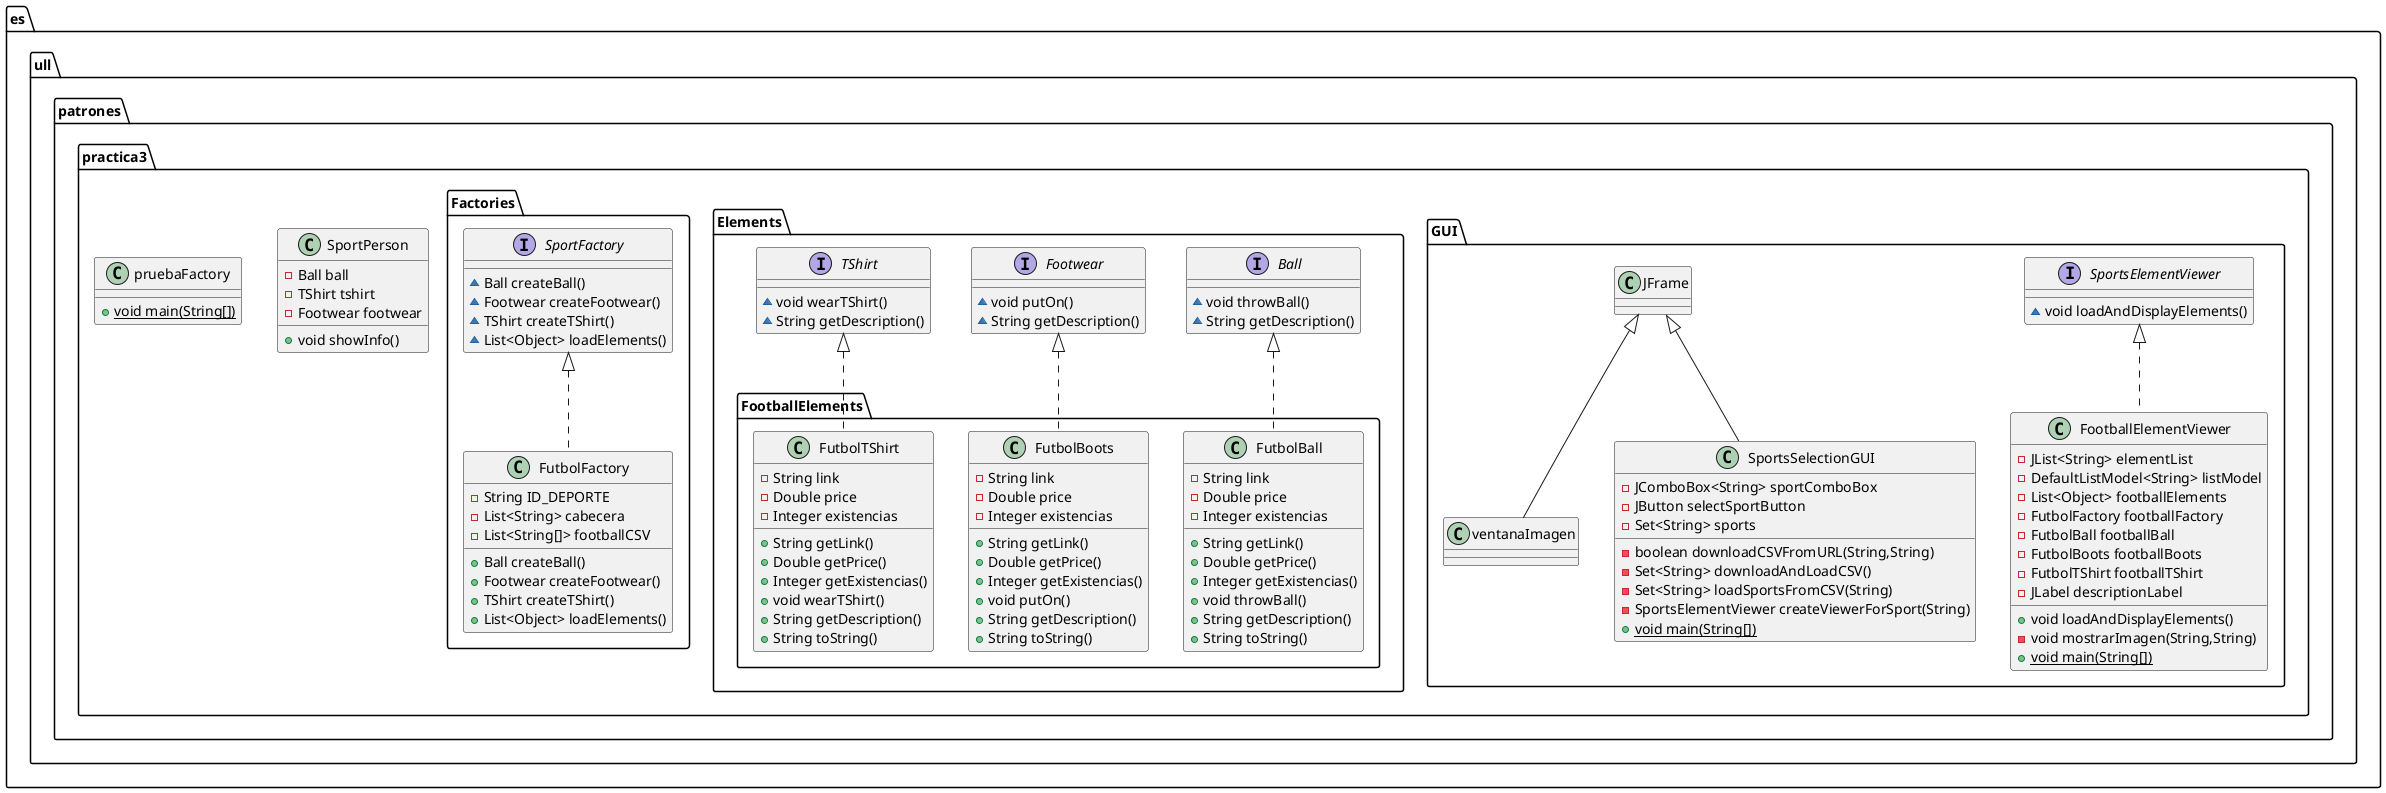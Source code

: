 @startuml
class es.ull.patrones.practica3.GUI.ventanaImagen {
}
interface es.ull.patrones.practica3.Elements.Ball {
~ void throwBall()
~ String getDescription()
}
interface es.ull.patrones.practica3.Elements.Footwear {
~ void putOn()
~ String getDescription()
}
class es.ull.patrones.practica3.GUI.SportsSelectionGUI {
- JComboBox<String> sportComboBox
- JButton selectSportButton
- Set<String> sports
- boolean downloadCSVFromURL(String,String)
- Set<String> downloadAndLoadCSV()
- Set<String> loadSportsFromCSV(String)
- SportsElementViewer createViewerForSport(String)
+ {static} void main(String[])
}
class es.ull.patrones.practica3.GUI.FootballElementViewer {
- JList<String> elementList
- DefaultListModel<String> listModel
- List<Object> footballElements
- FutbolFactory footballFactory
- FutbolBall footballBall
- FutbolBoots footballBoots
- FutbolTShirt footballTShirt
- JLabel descriptionLabel
+ void loadAndDisplayElements()
- void mostrarImagen(String,String)
+ {static} void main(String[])
}
class es.ull.patrones.practica3.Factories.FutbolFactory {
- String ID_DEPORTE
- List<String> cabecera
- List<String[]> footballCSV
+ Ball createBall()
+ Footwear createFootwear()
+ TShirt createTShirt()
+ List<Object> loadElements()
}
interface es.ull.patrones.practica3.GUI.SportsElementViewer {
~ void loadAndDisplayElements()
}
class es.ull.patrones.practica3.Elements.FootballElements.FutbolBall {
- String link
- Double price
- Integer existencias
+ String getLink()
+ Double getPrice()
+ Integer getExistencias()
+ void throwBall()
+ String getDescription()
+ String toString()
}
class es.ull.patrones.practica3.Elements.FootballElements.FutbolBoots {
- String link
- Double price
- Integer existencias
+ String getLink()
+ Double getPrice()
+ Integer getExistencias()
+ void putOn()
+ String getDescription()
+ String toString()
}
class es.ull.patrones.practica3.Elements.FootballElements.FutbolTShirt {
- String link
- Double price
- Integer existencias
+ String getLink()
+ Double getPrice()
+ Integer getExistencias()
+ void wearTShirt()
+ String getDescription()
+ String toString()
}
interface es.ull.patrones.practica3.Elements.TShirt {
~ void wearTShirt()
~ String getDescription()
}
interface es.ull.patrones.practica3.Factories.SportFactory {
~ Ball createBall()
~ Footwear createFootwear()
~ TShirt createTShirt()
~ List<Object> loadElements()
}
class es.ull.patrones.practica3.SportPerson {
- Ball ball
- TShirt tshirt
- Footwear footwear
+ void showInfo()
}
class es.ull.patrones.practica3.pruebaFactory {
+ {static} void main(String[])
}


es.ull.patrones.practica3.GUI.JFrame <|-- es.ull.patrones.practica3.GUI.ventanaImagen
es.ull.patrones.practica3.GUI.JFrame <|-- es.ull.patrones.practica3.GUI.SportsSelectionGUI
es.ull.patrones.practica3.GUI.SportsElementViewer <|.. es.ull.patrones.practica3.GUI.FootballElementViewer
es.ull.patrones.practica3.Factories.SportFactory <|.. es.ull.patrones.practica3.Factories.FutbolFactory
es.ull.patrones.practica3.Elements.Ball <|.. es.ull.patrones.practica3.Elements.FootballElements.FutbolBall
es.ull.patrones.practica3.Elements.Footwear <|.. es.ull.patrones.practica3.Elements.FootballElements.FutbolBoots
es.ull.patrones.practica3.Elements.TShirt <|.. es.ull.patrones.practica3.Elements.FootballElements.FutbolTShirt
@enduml